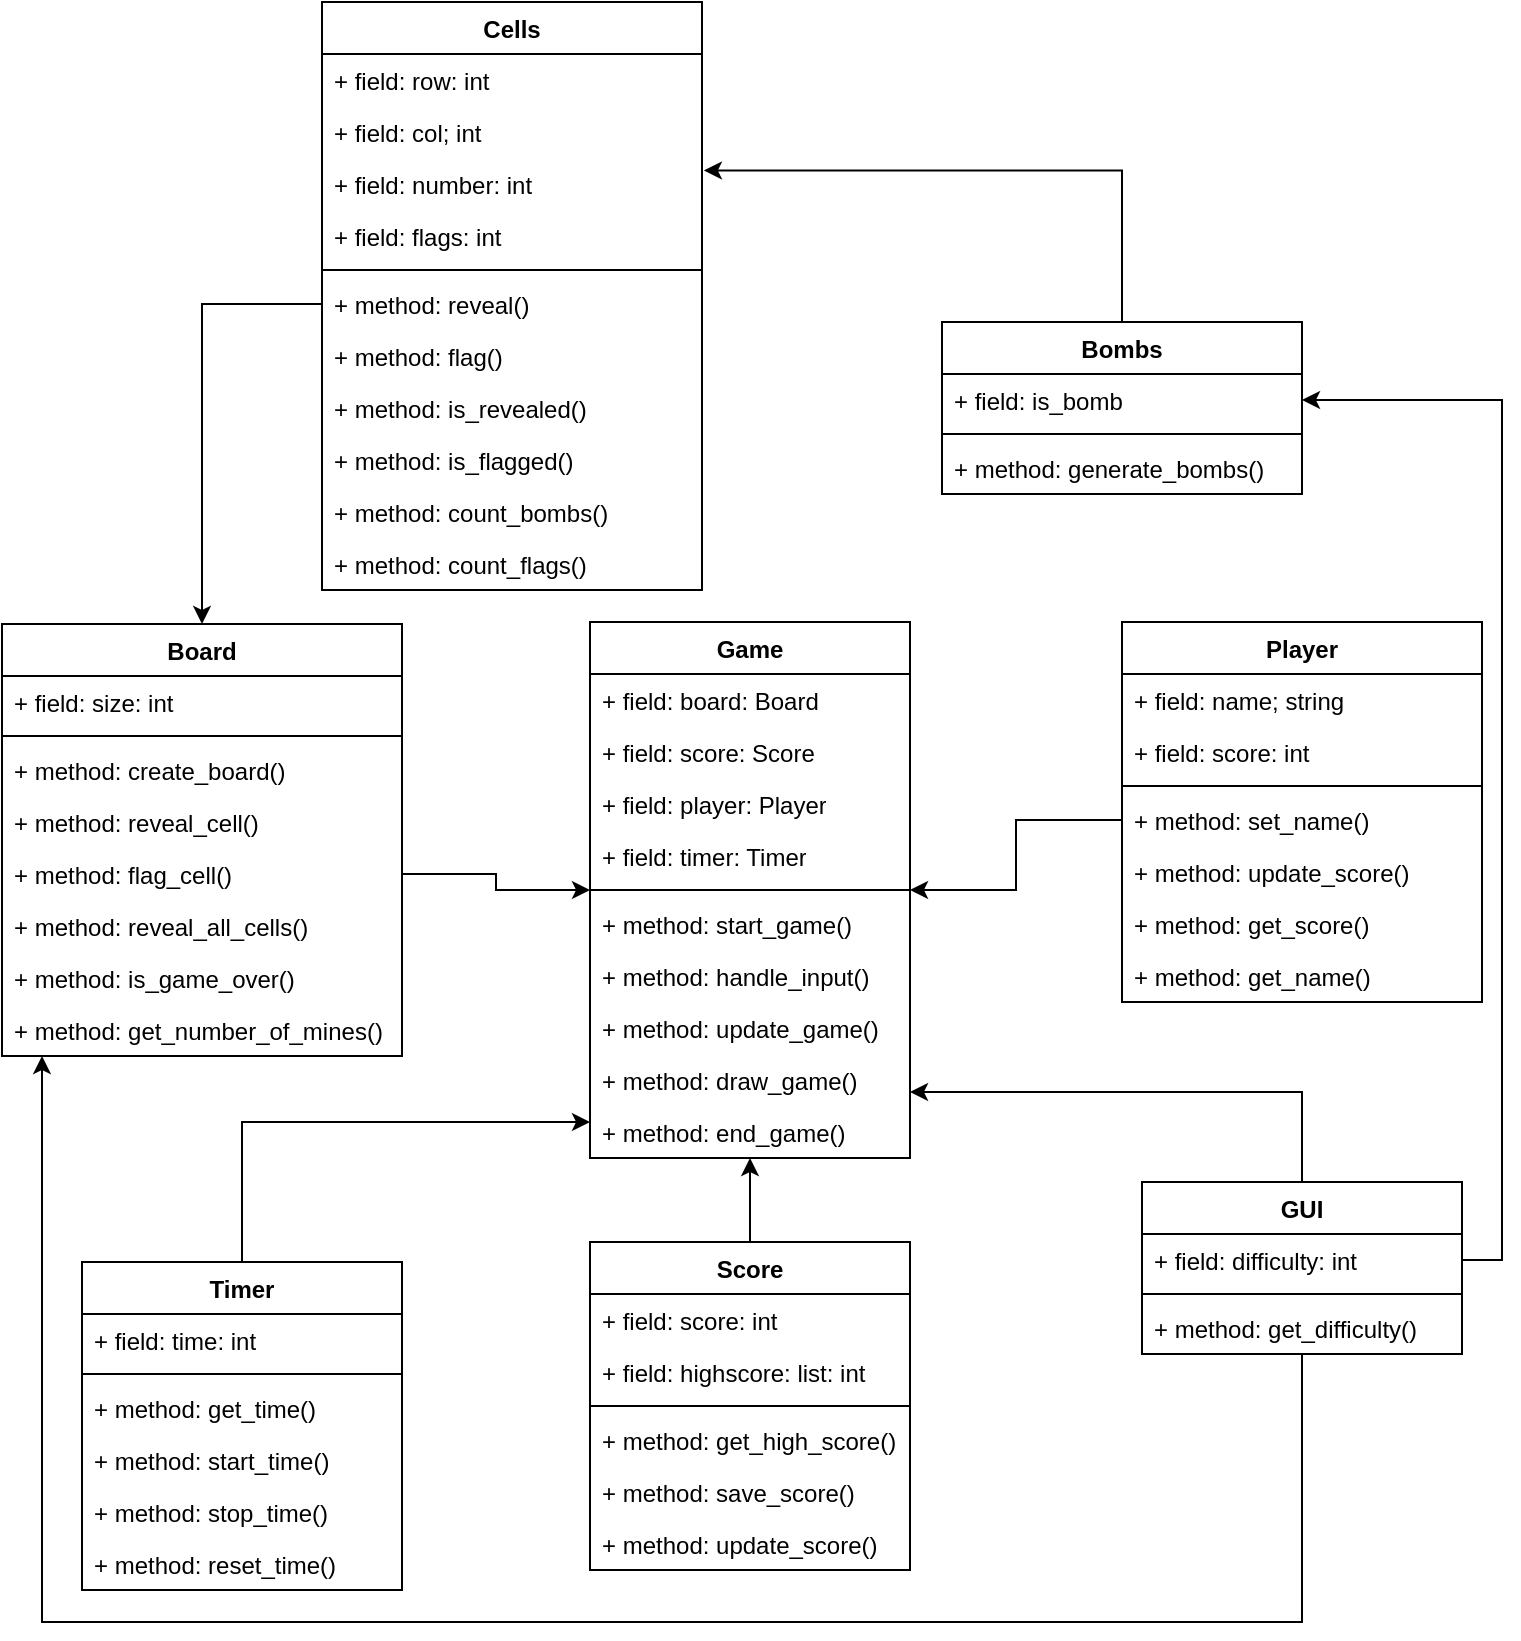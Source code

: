 <mxfile version="21.3.8" type="github">
  <diagram id="C5RBs43oDa-KdzZeNtuy" name="Page-1">
    <mxGraphModel dx="1105" dy="544" grid="1" gridSize="10" guides="1" tooltips="1" connect="1" arrows="1" fold="1" page="1" pageScale="1" pageWidth="827" pageHeight="1169" math="0" shadow="0">
      <root>
        <mxCell id="WIyWlLk6GJQsqaUBKTNV-0" />
        <mxCell id="WIyWlLk6GJQsqaUBKTNV-1" parent="WIyWlLk6GJQsqaUBKTNV-0" />
        <mxCell id="qNISQtt3db6Ta8NBHMqR-71" style="edgeStyle=orthogonalEdgeStyle;rounded=0;orthogonalLoop=1;jettySize=auto;html=1;exitX=0.5;exitY=0;exitDx=0;exitDy=0;" edge="1" parent="WIyWlLk6GJQsqaUBKTNV-1" source="qNISQtt3db6Ta8NBHMqR-0" target="qNISQtt3db6Ta8NBHMqR-12">
          <mxGeometry relative="1" as="geometry" />
        </mxCell>
        <mxCell id="qNISQtt3db6Ta8NBHMqR-0" value="Score&lt;br&gt;" style="swimlane;fontStyle=1;align=center;verticalAlign=top;childLayout=stackLayout;horizontal=1;startSize=26;horizontalStack=0;resizeParent=1;resizeParentMax=0;resizeLast=0;collapsible=1;marginBottom=0;whiteSpace=wrap;html=1;" vertex="1" parent="WIyWlLk6GJQsqaUBKTNV-1">
          <mxGeometry x="334" y="630" width="160" height="164" as="geometry" />
        </mxCell>
        <mxCell id="qNISQtt3db6Ta8NBHMqR-81" value="+ field: score: int" style="text;strokeColor=none;fillColor=none;align=left;verticalAlign=top;spacingLeft=4;spacingRight=4;overflow=hidden;rotatable=0;points=[[0,0.5],[1,0.5]];portConstraint=eastwest;whiteSpace=wrap;html=1;" vertex="1" parent="qNISQtt3db6Ta8NBHMqR-0">
          <mxGeometry y="26" width="160" height="26" as="geometry" />
        </mxCell>
        <mxCell id="qNISQtt3db6Ta8NBHMqR-1" value="+ field: highscore: list: int" style="text;strokeColor=none;fillColor=none;align=left;verticalAlign=top;spacingLeft=4;spacingRight=4;overflow=hidden;rotatable=0;points=[[0,0.5],[1,0.5]];portConstraint=eastwest;whiteSpace=wrap;html=1;" vertex="1" parent="qNISQtt3db6Ta8NBHMqR-0">
          <mxGeometry y="52" width="160" height="26" as="geometry" />
        </mxCell>
        <mxCell id="qNISQtt3db6Ta8NBHMqR-2" value="" style="line;strokeWidth=1;fillColor=none;align=left;verticalAlign=middle;spacingTop=-1;spacingLeft=3;spacingRight=3;rotatable=0;labelPosition=right;points=[];portConstraint=eastwest;strokeColor=inherit;" vertex="1" parent="qNISQtt3db6Ta8NBHMqR-0">
          <mxGeometry y="78" width="160" height="8" as="geometry" />
        </mxCell>
        <mxCell id="qNISQtt3db6Ta8NBHMqR-29" value="+ method: get_high_score()" style="text;strokeColor=none;fillColor=none;align=left;verticalAlign=top;spacingLeft=4;spacingRight=4;overflow=hidden;rotatable=0;points=[[0,0.5],[1,0.5]];portConstraint=eastwest;whiteSpace=wrap;html=1;" vertex="1" parent="qNISQtt3db6Ta8NBHMqR-0">
          <mxGeometry y="86" width="160" height="26" as="geometry" />
        </mxCell>
        <mxCell id="qNISQtt3db6Ta8NBHMqR-3" value="+ method: save_score()" style="text;strokeColor=none;fillColor=none;align=left;verticalAlign=top;spacingLeft=4;spacingRight=4;overflow=hidden;rotatable=0;points=[[0,0.5],[1,0.5]];portConstraint=eastwest;whiteSpace=wrap;html=1;" vertex="1" parent="qNISQtt3db6Ta8NBHMqR-0">
          <mxGeometry y="112" width="160" height="26" as="geometry" />
        </mxCell>
        <mxCell id="qNISQtt3db6Ta8NBHMqR-41" value="+ method: update_score()" style="text;strokeColor=none;fillColor=none;align=left;verticalAlign=top;spacingLeft=4;spacingRight=4;overflow=hidden;rotatable=0;points=[[0,0.5],[1,0.5]];portConstraint=eastwest;whiteSpace=wrap;html=1;" vertex="1" parent="qNISQtt3db6Ta8NBHMqR-0">
          <mxGeometry y="138" width="160" height="26" as="geometry" />
        </mxCell>
        <mxCell id="qNISQtt3db6Ta8NBHMqR-4" value="Board" style="swimlane;fontStyle=1;align=center;verticalAlign=top;childLayout=stackLayout;horizontal=1;startSize=26;horizontalStack=0;resizeParent=1;resizeParentMax=0;resizeLast=0;collapsible=1;marginBottom=0;whiteSpace=wrap;html=1;" vertex="1" parent="WIyWlLk6GJQsqaUBKTNV-1">
          <mxGeometry x="40" y="321" width="200" height="216" as="geometry" />
        </mxCell>
        <mxCell id="qNISQtt3db6Ta8NBHMqR-76" value="+ field: size: int" style="text;strokeColor=none;fillColor=none;align=left;verticalAlign=top;spacingLeft=4;spacingRight=4;overflow=hidden;rotatable=0;points=[[0,0.5],[1,0.5]];portConstraint=eastwest;whiteSpace=wrap;html=1;" vertex="1" parent="qNISQtt3db6Ta8NBHMqR-4">
          <mxGeometry y="26" width="200" height="26" as="geometry" />
        </mxCell>
        <mxCell id="qNISQtt3db6Ta8NBHMqR-6" value="" style="line;strokeWidth=1;fillColor=none;align=left;verticalAlign=middle;spacingTop=-1;spacingLeft=3;spacingRight=3;rotatable=0;labelPosition=right;points=[];portConstraint=eastwest;strokeColor=inherit;" vertex="1" parent="qNISQtt3db6Ta8NBHMqR-4">
          <mxGeometry y="52" width="200" height="8" as="geometry" />
        </mxCell>
        <mxCell id="qNISQtt3db6Ta8NBHMqR-7" value="+ method: create_board()" style="text;strokeColor=none;fillColor=none;align=left;verticalAlign=top;spacingLeft=4;spacingRight=4;overflow=hidden;rotatable=0;points=[[0,0.5],[1,0.5]];portConstraint=eastwest;whiteSpace=wrap;html=1;" vertex="1" parent="qNISQtt3db6Ta8NBHMqR-4">
          <mxGeometry y="60" width="200" height="26" as="geometry" />
        </mxCell>
        <mxCell id="qNISQtt3db6Ta8NBHMqR-47" value="+ method: reveal_cell()" style="text;strokeColor=none;fillColor=none;align=left;verticalAlign=top;spacingLeft=4;spacingRight=4;overflow=hidden;rotatable=0;points=[[0,0.5],[1,0.5]];portConstraint=eastwest;whiteSpace=wrap;html=1;" vertex="1" parent="qNISQtt3db6Ta8NBHMqR-4">
          <mxGeometry y="86" width="200" height="26" as="geometry" />
        </mxCell>
        <mxCell id="qNISQtt3db6Ta8NBHMqR-48" value="+ method: flag_cell()" style="text;strokeColor=none;fillColor=none;align=left;verticalAlign=top;spacingLeft=4;spacingRight=4;overflow=hidden;rotatable=0;points=[[0,0.5],[1,0.5]];portConstraint=eastwest;whiteSpace=wrap;html=1;" vertex="1" parent="qNISQtt3db6Ta8NBHMqR-4">
          <mxGeometry y="112" width="200" height="26" as="geometry" />
        </mxCell>
        <mxCell id="qNISQtt3db6Ta8NBHMqR-49" value="+ method: reveal_all_cells()" style="text;strokeColor=none;fillColor=none;align=left;verticalAlign=top;spacingLeft=4;spacingRight=4;overflow=hidden;rotatable=0;points=[[0,0.5],[1,0.5]];portConstraint=eastwest;whiteSpace=wrap;html=1;" vertex="1" parent="qNISQtt3db6Ta8NBHMqR-4">
          <mxGeometry y="138" width="200" height="26" as="geometry" />
        </mxCell>
        <mxCell id="qNISQtt3db6Ta8NBHMqR-50" value="+ method: is_game_over()" style="text;strokeColor=none;fillColor=none;align=left;verticalAlign=top;spacingLeft=4;spacingRight=4;overflow=hidden;rotatable=0;points=[[0,0.5],[1,0.5]];portConstraint=eastwest;whiteSpace=wrap;html=1;" vertex="1" parent="qNISQtt3db6Ta8NBHMqR-4">
          <mxGeometry y="164" width="200" height="26" as="geometry" />
        </mxCell>
        <mxCell id="qNISQtt3db6Ta8NBHMqR-51" value="+ method: get_number_of_mines()" style="text;strokeColor=none;fillColor=none;align=left;verticalAlign=top;spacingLeft=4;spacingRight=4;overflow=hidden;rotatable=0;points=[[0,0.5],[1,0.5]];portConstraint=eastwest;whiteSpace=wrap;html=1;" vertex="1" parent="qNISQtt3db6Ta8NBHMqR-4">
          <mxGeometry y="190" width="200" height="26" as="geometry" />
        </mxCell>
        <mxCell id="qNISQtt3db6Ta8NBHMqR-73" style="edgeStyle=orthogonalEdgeStyle;rounded=0;orthogonalLoop=1;jettySize=auto;html=1;exitX=0.5;exitY=0;exitDx=0;exitDy=0;" edge="1" parent="WIyWlLk6GJQsqaUBKTNV-1" source="qNISQtt3db6Ta8NBHMqR-8" target="qNISQtt3db6Ta8NBHMqR-12">
          <mxGeometry relative="1" as="geometry">
            <Array as="points">
              <mxPoint x="160" y="570" />
            </Array>
          </mxGeometry>
        </mxCell>
        <mxCell id="qNISQtt3db6Ta8NBHMqR-8" value="Timer" style="swimlane;fontStyle=1;align=center;verticalAlign=top;childLayout=stackLayout;horizontal=1;startSize=26;horizontalStack=0;resizeParent=1;resizeParentMax=0;resizeLast=0;collapsible=1;marginBottom=0;whiteSpace=wrap;html=1;" vertex="1" parent="WIyWlLk6GJQsqaUBKTNV-1">
          <mxGeometry x="80" y="640" width="160" height="164" as="geometry" />
        </mxCell>
        <mxCell id="qNISQtt3db6Ta8NBHMqR-9" value="+ field: time: int" style="text;strokeColor=none;fillColor=none;align=left;verticalAlign=top;spacingLeft=4;spacingRight=4;overflow=hidden;rotatable=0;points=[[0,0.5],[1,0.5]];portConstraint=eastwest;whiteSpace=wrap;html=1;" vertex="1" parent="qNISQtt3db6Ta8NBHMqR-8">
          <mxGeometry y="26" width="160" height="26" as="geometry" />
        </mxCell>
        <mxCell id="qNISQtt3db6Ta8NBHMqR-10" value="" style="line;strokeWidth=1;fillColor=none;align=left;verticalAlign=middle;spacingTop=-1;spacingLeft=3;spacingRight=3;rotatable=0;labelPosition=right;points=[];portConstraint=eastwest;strokeColor=inherit;" vertex="1" parent="qNISQtt3db6Ta8NBHMqR-8">
          <mxGeometry y="52" width="160" height="8" as="geometry" />
        </mxCell>
        <mxCell id="qNISQtt3db6Ta8NBHMqR-11" value="+ method: get_time()" style="text;strokeColor=none;fillColor=none;align=left;verticalAlign=top;spacingLeft=4;spacingRight=4;overflow=hidden;rotatable=0;points=[[0,0.5],[1,0.5]];portConstraint=eastwest;whiteSpace=wrap;html=1;" vertex="1" parent="qNISQtt3db6Ta8NBHMqR-8">
          <mxGeometry y="60" width="160" height="26" as="geometry" />
        </mxCell>
        <mxCell id="qNISQtt3db6Ta8NBHMqR-30" value="+ method: start_time()" style="text;strokeColor=none;fillColor=none;align=left;verticalAlign=top;spacingLeft=4;spacingRight=4;overflow=hidden;rotatable=0;points=[[0,0.5],[1,0.5]];portConstraint=eastwest;whiteSpace=wrap;html=1;" vertex="1" parent="qNISQtt3db6Ta8NBHMqR-8">
          <mxGeometry y="86" width="160" height="26" as="geometry" />
        </mxCell>
        <mxCell id="qNISQtt3db6Ta8NBHMqR-44" value="+ method: stop_time()" style="text;strokeColor=none;fillColor=none;align=left;verticalAlign=top;spacingLeft=4;spacingRight=4;overflow=hidden;rotatable=0;points=[[0,0.5],[1,0.5]];portConstraint=eastwest;whiteSpace=wrap;html=1;" vertex="1" parent="qNISQtt3db6Ta8NBHMqR-8">
          <mxGeometry y="112" width="160" height="26" as="geometry" />
        </mxCell>
        <mxCell id="qNISQtt3db6Ta8NBHMqR-45" value="+ method: reset_time()" style="text;strokeColor=none;fillColor=none;align=left;verticalAlign=top;spacingLeft=4;spacingRight=4;overflow=hidden;rotatable=0;points=[[0,0.5],[1,0.5]];portConstraint=eastwest;whiteSpace=wrap;html=1;" vertex="1" parent="qNISQtt3db6Ta8NBHMqR-8">
          <mxGeometry y="138" width="160" height="26" as="geometry" />
        </mxCell>
        <mxCell id="qNISQtt3db6Ta8NBHMqR-12" value="Game&lt;br&gt;" style="swimlane;fontStyle=1;align=center;verticalAlign=top;childLayout=stackLayout;horizontal=1;startSize=26;horizontalStack=0;resizeParent=1;resizeParentMax=0;resizeLast=0;collapsible=1;marginBottom=0;whiteSpace=wrap;html=1;" vertex="1" parent="WIyWlLk6GJQsqaUBKTNV-1">
          <mxGeometry x="334" y="320" width="160" height="268" as="geometry" />
        </mxCell>
        <mxCell id="qNISQtt3db6Ta8NBHMqR-13" value="+ field: board: Board" style="text;strokeColor=none;fillColor=none;align=left;verticalAlign=top;spacingLeft=4;spacingRight=4;overflow=hidden;rotatable=0;points=[[0,0.5],[1,0.5]];portConstraint=eastwest;whiteSpace=wrap;html=1;" vertex="1" parent="qNISQtt3db6Ta8NBHMqR-12">
          <mxGeometry y="26" width="160" height="26" as="geometry" />
        </mxCell>
        <mxCell id="qNISQtt3db6Ta8NBHMqR-78" value="+ field: score: Score" style="text;strokeColor=none;fillColor=none;align=left;verticalAlign=top;spacingLeft=4;spacingRight=4;overflow=hidden;rotatable=0;points=[[0,0.5],[1,0.5]];portConstraint=eastwest;whiteSpace=wrap;html=1;" vertex="1" parent="qNISQtt3db6Ta8NBHMqR-12">
          <mxGeometry y="52" width="160" height="26" as="geometry" />
        </mxCell>
        <mxCell id="qNISQtt3db6Ta8NBHMqR-80" value="+ field: player: Player" style="text;strokeColor=none;fillColor=none;align=left;verticalAlign=top;spacingLeft=4;spacingRight=4;overflow=hidden;rotatable=0;points=[[0,0.5],[1,0.5]];portConstraint=eastwest;whiteSpace=wrap;html=1;" vertex="1" parent="qNISQtt3db6Ta8NBHMqR-12">
          <mxGeometry y="78" width="160" height="26" as="geometry" />
        </mxCell>
        <mxCell id="qNISQtt3db6Ta8NBHMqR-79" value="+ field: timer: Timer" style="text;strokeColor=none;fillColor=none;align=left;verticalAlign=top;spacingLeft=4;spacingRight=4;overflow=hidden;rotatable=0;points=[[0,0.5],[1,0.5]];portConstraint=eastwest;whiteSpace=wrap;html=1;" vertex="1" parent="qNISQtt3db6Ta8NBHMqR-12">
          <mxGeometry y="104" width="160" height="26" as="geometry" />
        </mxCell>
        <mxCell id="qNISQtt3db6Ta8NBHMqR-14" value="" style="line;strokeWidth=1;fillColor=none;align=left;verticalAlign=middle;spacingTop=-1;spacingLeft=3;spacingRight=3;rotatable=0;labelPosition=right;points=[];portConstraint=eastwest;strokeColor=inherit;" vertex="1" parent="qNISQtt3db6Ta8NBHMqR-12">
          <mxGeometry y="130" width="160" height="8" as="geometry" />
        </mxCell>
        <mxCell id="qNISQtt3db6Ta8NBHMqR-15" value="+ method: start_game()" style="text;strokeColor=none;fillColor=none;align=left;verticalAlign=top;spacingLeft=4;spacingRight=4;overflow=hidden;rotatable=0;points=[[0,0.5],[1,0.5]];portConstraint=eastwest;whiteSpace=wrap;html=1;" vertex="1" parent="qNISQtt3db6Ta8NBHMqR-12">
          <mxGeometry y="138" width="160" height="26" as="geometry" />
        </mxCell>
        <mxCell id="qNISQtt3db6Ta8NBHMqR-52" value="+ method: handle_input()" style="text;strokeColor=none;fillColor=none;align=left;verticalAlign=top;spacingLeft=4;spacingRight=4;overflow=hidden;rotatable=0;points=[[0,0.5],[1,0.5]];portConstraint=eastwest;whiteSpace=wrap;html=1;" vertex="1" parent="qNISQtt3db6Ta8NBHMqR-12">
          <mxGeometry y="164" width="160" height="26" as="geometry" />
        </mxCell>
        <mxCell id="qNISQtt3db6Ta8NBHMqR-53" value="+ method: update_game()" style="text;strokeColor=none;fillColor=none;align=left;verticalAlign=top;spacingLeft=4;spacingRight=4;overflow=hidden;rotatable=0;points=[[0,0.5],[1,0.5]];portConstraint=eastwest;whiteSpace=wrap;html=1;" vertex="1" parent="qNISQtt3db6Ta8NBHMqR-12">
          <mxGeometry y="190" width="160" height="26" as="geometry" />
        </mxCell>
        <mxCell id="qNISQtt3db6Ta8NBHMqR-54" value="+ method: draw_game()" style="text;strokeColor=none;fillColor=none;align=left;verticalAlign=top;spacingLeft=4;spacingRight=4;overflow=hidden;rotatable=0;points=[[0,0.5],[1,0.5]];portConstraint=eastwest;whiteSpace=wrap;html=1;" vertex="1" parent="qNISQtt3db6Ta8NBHMqR-12">
          <mxGeometry y="216" width="160" height="26" as="geometry" />
        </mxCell>
        <mxCell id="qNISQtt3db6Ta8NBHMqR-55" value="+ method: end_game()" style="text;strokeColor=none;fillColor=none;align=left;verticalAlign=top;spacingLeft=4;spacingRight=4;overflow=hidden;rotatable=0;points=[[0,0.5],[1,0.5]];portConstraint=eastwest;whiteSpace=wrap;html=1;" vertex="1" parent="qNISQtt3db6Ta8NBHMqR-12">
          <mxGeometry y="242" width="160" height="26" as="geometry" />
        </mxCell>
        <mxCell id="qNISQtt3db6Ta8NBHMqR-16" value="Player" style="swimlane;fontStyle=1;align=center;verticalAlign=top;childLayout=stackLayout;horizontal=1;startSize=26;horizontalStack=0;resizeParent=1;resizeParentMax=0;resizeLast=0;collapsible=1;marginBottom=0;whiteSpace=wrap;html=1;" vertex="1" parent="WIyWlLk6GJQsqaUBKTNV-1">
          <mxGeometry x="600" y="320" width="180" height="190" as="geometry" />
        </mxCell>
        <mxCell id="qNISQtt3db6Ta8NBHMqR-39" value="+ field: name; string" style="text;strokeColor=none;fillColor=none;align=left;verticalAlign=top;spacingLeft=4;spacingRight=4;overflow=hidden;rotatable=0;points=[[0,0.5],[1,0.5]];portConstraint=eastwest;whiteSpace=wrap;html=1;" vertex="1" parent="qNISQtt3db6Ta8NBHMqR-16">
          <mxGeometry y="26" width="180" height="26" as="geometry" />
        </mxCell>
        <mxCell id="qNISQtt3db6Ta8NBHMqR-75" value="+ field: score: int" style="text;strokeColor=none;fillColor=none;align=left;verticalAlign=top;spacingLeft=4;spacingRight=4;overflow=hidden;rotatable=0;points=[[0,0.5],[1,0.5]];portConstraint=eastwest;whiteSpace=wrap;html=1;" vertex="1" parent="qNISQtt3db6Ta8NBHMqR-16">
          <mxGeometry y="52" width="180" height="26" as="geometry" />
        </mxCell>
        <mxCell id="qNISQtt3db6Ta8NBHMqR-18" value="" style="line;strokeWidth=1;fillColor=none;align=left;verticalAlign=middle;spacingTop=-1;spacingLeft=3;spacingRight=3;rotatable=0;labelPosition=right;points=[];portConstraint=eastwest;strokeColor=inherit;" vertex="1" parent="qNISQtt3db6Ta8NBHMqR-16">
          <mxGeometry y="78" width="180" height="8" as="geometry" />
        </mxCell>
        <mxCell id="qNISQtt3db6Ta8NBHMqR-19" value="+ method: set_name()" style="text;strokeColor=none;fillColor=none;align=left;verticalAlign=top;spacingLeft=4;spacingRight=4;overflow=hidden;rotatable=0;points=[[0,0.5],[1,0.5]];portConstraint=eastwest;whiteSpace=wrap;html=1;" vertex="1" parent="qNISQtt3db6Ta8NBHMqR-16">
          <mxGeometry y="86" width="180" height="26" as="geometry" />
        </mxCell>
        <mxCell id="qNISQtt3db6Ta8NBHMqR-40" value="+ method: update_score()" style="text;strokeColor=none;fillColor=none;align=left;verticalAlign=top;spacingLeft=4;spacingRight=4;overflow=hidden;rotatable=0;points=[[0,0.5],[1,0.5]];portConstraint=eastwest;whiteSpace=wrap;html=1;" vertex="1" parent="qNISQtt3db6Ta8NBHMqR-16">
          <mxGeometry y="112" width="180" height="26" as="geometry" />
        </mxCell>
        <mxCell id="qNISQtt3db6Ta8NBHMqR-42" value="+ method: get_score()" style="text;strokeColor=none;fillColor=none;align=left;verticalAlign=top;spacingLeft=4;spacingRight=4;overflow=hidden;rotatable=0;points=[[0,0.5],[1,0.5]];portConstraint=eastwest;whiteSpace=wrap;html=1;" vertex="1" parent="qNISQtt3db6Ta8NBHMqR-16">
          <mxGeometry y="138" width="180" height="26" as="geometry" />
        </mxCell>
        <mxCell id="qNISQtt3db6Ta8NBHMqR-43" value="+ method: get_name()" style="text;strokeColor=none;fillColor=none;align=left;verticalAlign=top;spacingLeft=4;spacingRight=4;overflow=hidden;rotatable=0;points=[[0,0.5],[1,0.5]];portConstraint=eastwest;whiteSpace=wrap;html=1;" vertex="1" parent="qNISQtt3db6Ta8NBHMqR-16">
          <mxGeometry y="164" width="180" height="26" as="geometry" />
        </mxCell>
        <mxCell id="qNISQtt3db6Ta8NBHMqR-20" value="Cells" style="swimlane;fontStyle=1;align=center;verticalAlign=top;childLayout=stackLayout;horizontal=1;startSize=26;horizontalStack=0;resizeParent=1;resizeParentMax=0;resizeLast=0;collapsible=1;marginBottom=0;whiteSpace=wrap;html=1;" vertex="1" parent="WIyWlLk6GJQsqaUBKTNV-1">
          <mxGeometry x="200" y="10" width="190" height="294" as="geometry" />
        </mxCell>
        <mxCell id="qNISQtt3db6Ta8NBHMqR-21" value="+ field: row: int" style="text;strokeColor=none;fillColor=none;align=left;verticalAlign=top;spacingLeft=4;spacingRight=4;overflow=hidden;rotatable=0;points=[[0,0.5],[1,0.5]];portConstraint=eastwest;whiteSpace=wrap;html=1;" vertex="1" parent="qNISQtt3db6Ta8NBHMqR-20">
          <mxGeometry y="26" width="190" height="26" as="geometry" />
        </mxCell>
        <mxCell id="qNISQtt3db6Ta8NBHMqR-31" value="+ field: col; int" style="text;strokeColor=none;fillColor=none;align=left;verticalAlign=top;spacingLeft=4;spacingRight=4;overflow=hidden;rotatable=0;points=[[0,0.5],[1,0.5]];portConstraint=eastwest;whiteSpace=wrap;html=1;" vertex="1" parent="qNISQtt3db6Ta8NBHMqR-20">
          <mxGeometry y="52" width="190" height="26" as="geometry" />
        </mxCell>
        <mxCell id="qNISQtt3db6Ta8NBHMqR-32" value="+ field: number: int&amp;nbsp;" style="text;strokeColor=none;fillColor=none;align=left;verticalAlign=top;spacingLeft=4;spacingRight=4;overflow=hidden;rotatable=0;points=[[0,0.5],[1,0.5]];portConstraint=eastwest;whiteSpace=wrap;html=1;" vertex="1" parent="qNISQtt3db6Ta8NBHMqR-20">
          <mxGeometry y="78" width="190" height="26" as="geometry" />
        </mxCell>
        <mxCell id="qNISQtt3db6Ta8NBHMqR-82" value="+ field: flags: int" style="text;strokeColor=none;fillColor=none;align=left;verticalAlign=top;spacingLeft=4;spacingRight=4;overflow=hidden;rotatable=0;points=[[0,0.5],[1,0.5]];portConstraint=eastwest;whiteSpace=wrap;html=1;" vertex="1" parent="qNISQtt3db6Ta8NBHMqR-20">
          <mxGeometry y="104" width="190" height="26" as="geometry" />
        </mxCell>
        <mxCell id="qNISQtt3db6Ta8NBHMqR-22" value="" style="line;strokeWidth=1;fillColor=none;align=left;verticalAlign=middle;spacingTop=-1;spacingLeft=3;spacingRight=3;rotatable=0;labelPosition=right;points=[];portConstraint=eastwest;strokeColor=inherit;" vertex="1" parent="qNISQtt3db6Ta8NBHMqR-20">
          <mxGeometry y="130" width="190" height="8" as="geometry" />
        </mxCell>
        <mxCell id="qNISQtt3db6Ta8NBHMqR-23" value="+ method: reveal()" style="text;strokeColor=none;fillColor=none;align=left;verticalAlign=top;spacingLeft=4;spacingRight=4;overflow=hidden;rotatable=0;points=[[0,0.5],[1,0.5]];portConstraint=eastwest;whiteSpace=wrap;html=1;" vertex="1" parent="qNISQtt3db6Ta8NBHMqR-20">
          <mxGeometry y="138" width="190" height="26" as="geometry" />
        </mxCell>
        <mxCell id="qNISQtt3db6Ta8NBHMqR-35" value="+ method: flag()" style="text;strokeColor=none;fillColor=none;align=left;verticalAlign=top;spacingLeft=4;spacingRight=4;overflow=hidden;rotatable=0;points=[[0,0.5],[1,0.5]];portConstraint=eastwest;whiteSpace=wrap;html=1;" vertex="1" parent="qNISQtt3db6Ta8NBHMqR-20">
          <mxGeometry y="164" width="190" height="26" as="geometry" />
        </mxCell>
        <mxCell id="qNISQtt3db6Ta8NBHMqR-36" value="+ method: is_revealed()" style="text;strokeColor=none;fillColor=none;align=left;verticalAlign=top;spacingLeft=4;spacingRight=4;overflow=hidden;rotatable=0;points=[[0,0.5],[1,0.5]];portConstraint=eastwest;whiteSpace=wrap;html=1;" vertex="1" parent="qNISQtt3db6Ta8NBHMqR-20">
          <mxGeometry y="190" width="190" height="26" as="geometry" />
        </mxCell>
        <mxCell id="qNISQtt3db6Ta8NBHMqR-46" value="+ method: is_flagged()" style="text;strokeColor=none;fillColor=none;align=left;verticalAlign=top;spacingLeft=4;spacingRight=4;overflow=hidden;rotatable=0;points=[[0,0.5],[1,0.5]];portConstraint=eastwest;whiteSpace=wrap;html=1;" vertex="1" parent="qNISQtt3db6Ta8NBHMqR-20">
          <mxGeometry y="216" width="190" height="26" as="geometry" />
        </mxCell>
        <mxCell id="qNISQtt3db6Ta8NBHMqR-58" value="+ method: count_bombs()" style="text;strokeColor=none;fillColor=none;align=left;verticalAlign=top;spacingLeft=4;spacingRight=4;overflow=hidden;rotatable=0;points=[[0,0.5],[1,0.5]];portConstraint=eastwest;whiteSpace=wrap;html=1;" vertex="1" parent="qNISQtt3db6Ta8NBHMqR-20">
          <mxGeometry y="242" width="190" height="26" as="geometry" />
        </mxCell>
        <mxCell id="qNISQtt3db6Ta8NBHMqR-83" value="+ method: count_flags()" style="text;strokeColor=none;fillColor=none;align=left;verticalAlign=top;spacingLeft=4;spacingRight=4;overflow=hidden;rotatable=0;points=[[0,0.5],[1,0.5]];portConstraint=eastwest;whiteSpace=wrap;html=1;" vertex="1" parent="qNISQtt3db6Ta8NBHMqR-20">
          <mxGeometry y="268" width="190" height="26" as="geometry" />
        </mxCell>
        <mxCell id="qNISQtt3db6Ta8NBHMqR-68" style="edgeStyle=orthogonalEdgeStyle;rounded=0;orthogonalLoop=1;jettySize=auto;html=1;exitX=0.5;exitY=0;exitDx=0;exitDy=0;entryX=1.005;entryY=0.24;entryDx=0;entryDy=0;entryPerimeter=0;" edge="1" parent="WIyWlLk6GJQsqaUBKTNV-1" source="qNISQtt3db6Ta8NBHMqR-24" target="qNISQtt3db6Ta8NBHMqR-32">
          <mxGeometry relative="1" as="geometry" />
        </mxCell>
        <mxCell id="qNISQtt3db6Ta8NBHMqR-24" value="Bombs" style="swimlane;fontStyle=1;align=center;verticalAlign=top;childLayout=stackLayout;horizontal=1;startSize=26;horizontalStack=0;resizeParent=1;resizeParentMax=0;resizeLast=0;collapsible=1;marginBottom=0;whiteSpace=wrap;html=1;" vertex="1" parent="WIyWlLk6GJQsqaUBKTNV-1">
          <mxGeometry x="510" y="170" width="180" height="86" as="geometry" />
        </mxCell>
        <mxCell id="qNISQtt3db6Ta8NBHMqR-25" value="+ field: is_bomb" style="text;strokeColor=none;fillColor=none;align=left;verticalAlign=top;spacingLeft=4;spacingRight=4;overflow=hidden;rotatable=0;points=[[0,0.5],[1,0.5]];portConstraint=eastwest;whiteSpace=wrap;html=1;" vertex="1" parent="qNISQtt3db6Ta8NBHMqR-24">
          <mxGeometry y="26" width="180" height="26" as="geometry" />
        </mxCell>
        <mxCell id="qNISQtt3db6Ta8NBHMqR-26" value="" style="line;strokeWidth=1;fillColor=none;align=left;verticalAlign=middle;spacingTop=-1;spacingLeft=3;spacingRight=3;rotatable=0;labelPosition=right;points=[];portConstraint=eastwest;strokeColor=inherit;" vertex="1" parent="qNISQtt3db6Ta8NBHMqR-24">
          <mxGeometry y="52" width="180" height="8" as="geometry" />
        </mxCell>
        <mxCell id="qNISQtt3db6Ta8NBHMqR-27" value="+ method: generate_bombs()" style="text;strokeColor=none;fillColor=none;align=left;verticalAlign=top;spacingLeft=4;spacingRight=4;overflow=hidden;rotatable=0;points=[[0,0.5],[1,0.5]];portConstraint=eastwest;whiteSpace=wrap;html=1;" vertex="1" parent="qNISQtt3db6Ta8NBHMqR-24">
          <mxGeometry y="60" width="180" height="26" as="geometry" />
        </mxCell>
        <mxCell id="qNISQtt3db6Ta8NBHMqR-65" style="edgeStyle=orthogonalEdgeStyle;rounded=0;orthogonalLoop=1;jettySize=auto;html=1;exitX=0.5;exitY=0;exitDx=0;exitDy=0;" edge="1" parent="WIyWlLk6GJQsqaUBKTNV-1" source="qNISQtt3db6Ta8NBHMqR-60" target="qNISQtt3db6Ta8NBHMqR-12">
          <mxGeometry relative="1" as="geometry">
            <Array as="points">
              <mxPoint x="690" y="555" />
              <mxPoint x="460" y="555" />
            </Array>
          </mxGeometry>
        </mxCell>
        <mxCell id="qNISQtt3db6Ta8NBHMqR-60" value="GUI" style="swimlane;fontStyle=1;align=center;verticalAlign=top;childLayout=stackLayout;horizontal=1;startSize=26;horizontalStack=0;resizeParent=1;resizeParentMax=0;resizeLast=0;collapsible=1;marginBottom=0;whiteSpace=wrap;html=1;" vertex="1" parent="WIyWlLk6GJQsqaUBKTNV-1">
          <mxGeometry x="610" y="600" width="160" height="86" as="geometry" />
        </mxCell>
        <mxCell id="qNISQtt3db6Ta8NBHMqR-61" value="+ field: difficulty: int" style="text;strokeColor=none;fillColor=none;align=left;verticalAlign=top;spacingLeft=4;spacingRight=4;overflow=hidden;rotatable=0;points=[[0,0.5],[1,0.5]];portConstraint=eastwest;whiteSpace=wrap;html=1;" vertex="1" parent="qNISQtt3db6Ta8NBHMqR-60">
          <mxGeometry y="26" width="160" height="26" as="geometry" />
        </mxCell>
        <mxCell id="qNISQtt3db6Ta8NBHMqR-62" value="" style="line;strokeWidth=1;fillColor=none;align=left;verticalAlign=middle;spacingTop=-1;spacingLeft=3;spacingRight=3;rotatable=0;labelPosition=right;points=[];portConstraint=eastwest;strokeColor=inherit;" vertex="1" parent="qNISQtt3db6Ta8NBHMqR-60">
          <mxGeometry y="52" width="160" height="8" as="geometry" />
        </mxCell>
        <mxCell id="qNISQtt3db6Ta8NBHMqR-63" value="+ method: get_difficulty()" style="text;strokeColor=none;fillColor=none;align=left;verticalAlign=top;spacingLeft=4;spacingRight=4;overflow=hidden;rotatable=0;points=[[0,0.5],[1,0.5]];portConstraint=eastwest;whiteSpace=wrap;html=1;" vertex="1" parent="qNISQtt3db6Ta8NBHMqR-60">
          <mxGeometry y="60" width="160" height="26" as="geometry" />
        </mxCell>
        <mxCell id="qNISQtt3db6Ta8NBHMqR-67" style="edgeStyle=orthogonalEdgeStyle;rounded=0;orthogonalLoop=1;jettySize=auto;html=1;exitX=0;exitY=0.5;exitDx=0;exitDy=0;entryX=0.5;entryY=0;entryDx=0;entryDy=0;" edge="1" parent="WIyWlLk6GJQsqaUBKTNV-1" source="qNISQtt3db6Ta8NBHMqR-23" target="qNISQtt3db6Ta8NBHMqR-4">
          <mxGeometry relative="1" as="geometry" />
        </mxCell>
        <mxCell id="qNISQtt3db6Ta8NBHMqR-69" style="edgeStyle=orthogonalEdgeStyle;rounded=0;orthogonalLoop=1;jettySize=auto;html=1;exitX=1;exitY=0.5;exitDx=0;exitDy=0;entryX=1;entryY=0.5;entryDx=0;entryDy=0;" edge="1" parent="WIyWlLk6GJQsqaUBKTNV-1" source="qNISQtt3db6Ta8NBHMqR-61" target="qNISQtt3db6Ta8NBHMqR-25">
          <mxGeometry relative="1" as="geometry" />
        </mxCell>
        <mxCell id="qNISQtt3db6Ta8NBHMqR-72" style="edgeStyle=orthogonalEdgeStyle;rounded=0;orthogonalLoop=1;jettySize=auto;html=1;exitX=0;exitY=0.5;exitDx=0;exitDy=0;" edge="1" parent="WIyWlLk6GJQsqaUBKTNV-1" source="qNISQtt3db6Ta8NBHMqR-19" target="qNISQtt3db6Ta8NBHMqR-12">
          <mxGeometry relative="1" as="geometry" />
        </mxCell>
        <mxCell id="qNISQtt3db6Ta8NBHMqR-74" style="edgeStyle=orthogonalEdgeStyle;rounded=0;orthogonalLoop=1;jettySize=auto;html=1;exitX=1;exitY=0.5;exitDx=0;exitDy=0;" edge="1" parent="WIyWlLk6GJQsqaUBKTNV-1" source="qNISQtt3db6Ta8NBHMqR-48" target="qNISQtt3db6Ta8NBHMqR-12">
          <mxGeometry relative="1" as="geometry" />
        </mxCell>
        <mxCell id="qNISQtt3db6Ta8NBHMqR-77" style="edgeStyle=orthogonalEdgeStyle;rounded=0;orthogonalLoop=1;jettySize=auto;html=1;" edge="1" parent="WIyWlLk6GJQsqaUBKTNV-1" source="qNISQtt3db6Ta8NBHMqR-60" target="qNISQtt3db6Ta8NBHMqR-4">
          <mxGeometry relative="1" as="geometry">
            <Array as="points">
              <mxPoint x="690" y="820" />
              <mxPoint x="60" y="820" />
            </Array>
          </mxGeometry>
        </mxCell>
      </root>
    </mxGraphModel>
  </diagram>
</mxfile>
